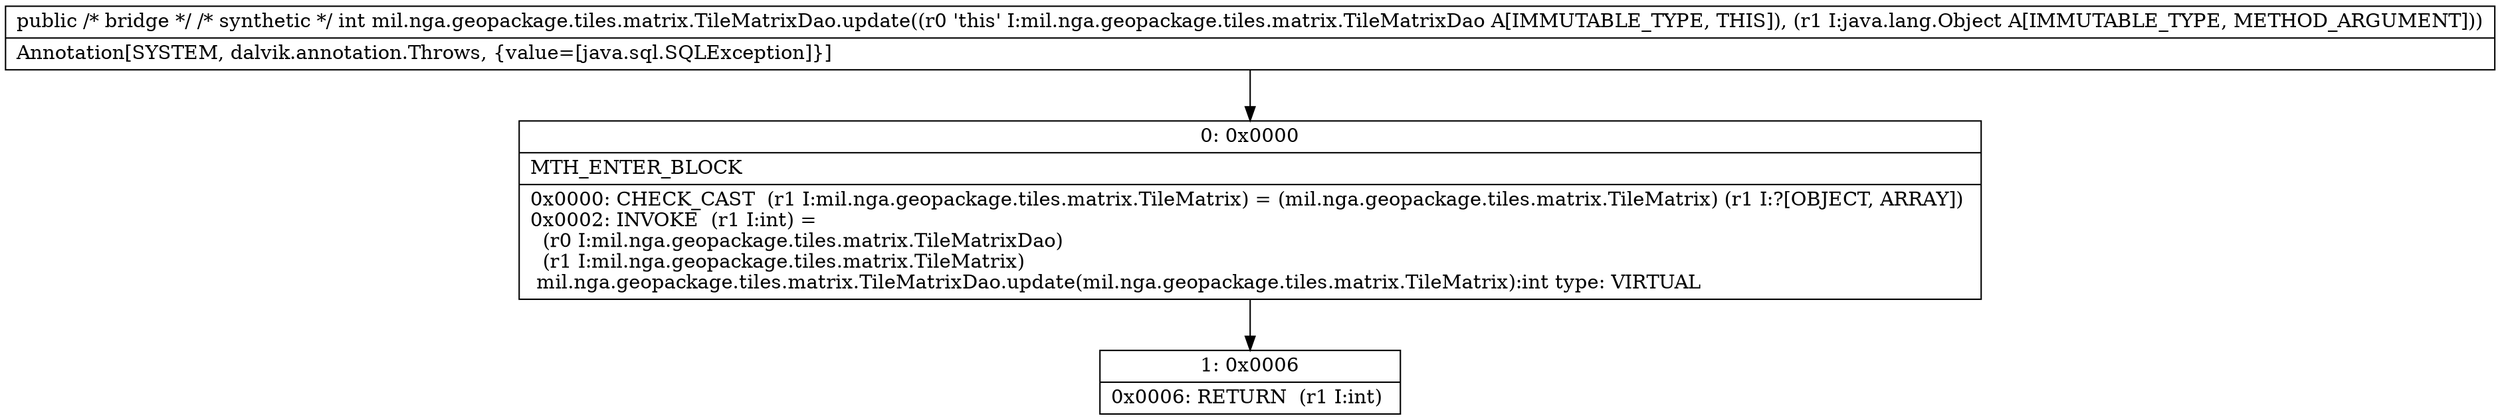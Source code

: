 digraph "CFG formil.nga.geopackage.tiles.matrix.TileMatrixDao.update(Ljava\/lang\/Object;)I" {
Node_0 [shape=record,label="{0\:\ 0x0000|MTH_ENTER_BLOCK\l|0x0000: CHECK_CAST  (r1 I:mil.nga.geopackage.tiles.matrix.TileMatrix) = (mil.nga.geopackage.tiles.matrix.TileMatrix) (r1 I:?[OBJECT, ARRAY]) \l0x0002: INVOKE  (r1 I:int) = \l  (r0 I:mil.nga.geopackage.tiles.matrix.TileMatrixDao)\l  (r1 I:mil.nga.geopackage.tiles.matrix.TileMatrix)\l mil.nga.geopackage.tiles.matrix.TileMatrixDao.update(mil.nga.geopackage.tiles.matrix.TileMatrix):int type: VIRTUAL \l}"];
Node_1 [shape=record,label="{1\:\ 0x0006|0x0006: RETURN  (r1 I:int) \l}"];
MethodNode[shape=record,label="{public \/* bridge *\/ \/* synthetic *\/ int mil.nga.geopackage.tiles.matrix.TileMatrixDao.update((r0 'this' I:mil.nga.geopackage.tiles.matrix.TileMatrixDao A[IMMUTABLE_TYPE, THIS]), (r1 I:java.lang.Object A[IMMUTABLE_TYPE, METHOD_ARGUMENT]))  | Annotation[SYSTEM, dalvik.annotation.Throws, \{value=[java.sql.SQLException]\}]\l}"];
MethodNode -> Node_0;
Node_0 -> Node_1;
}

